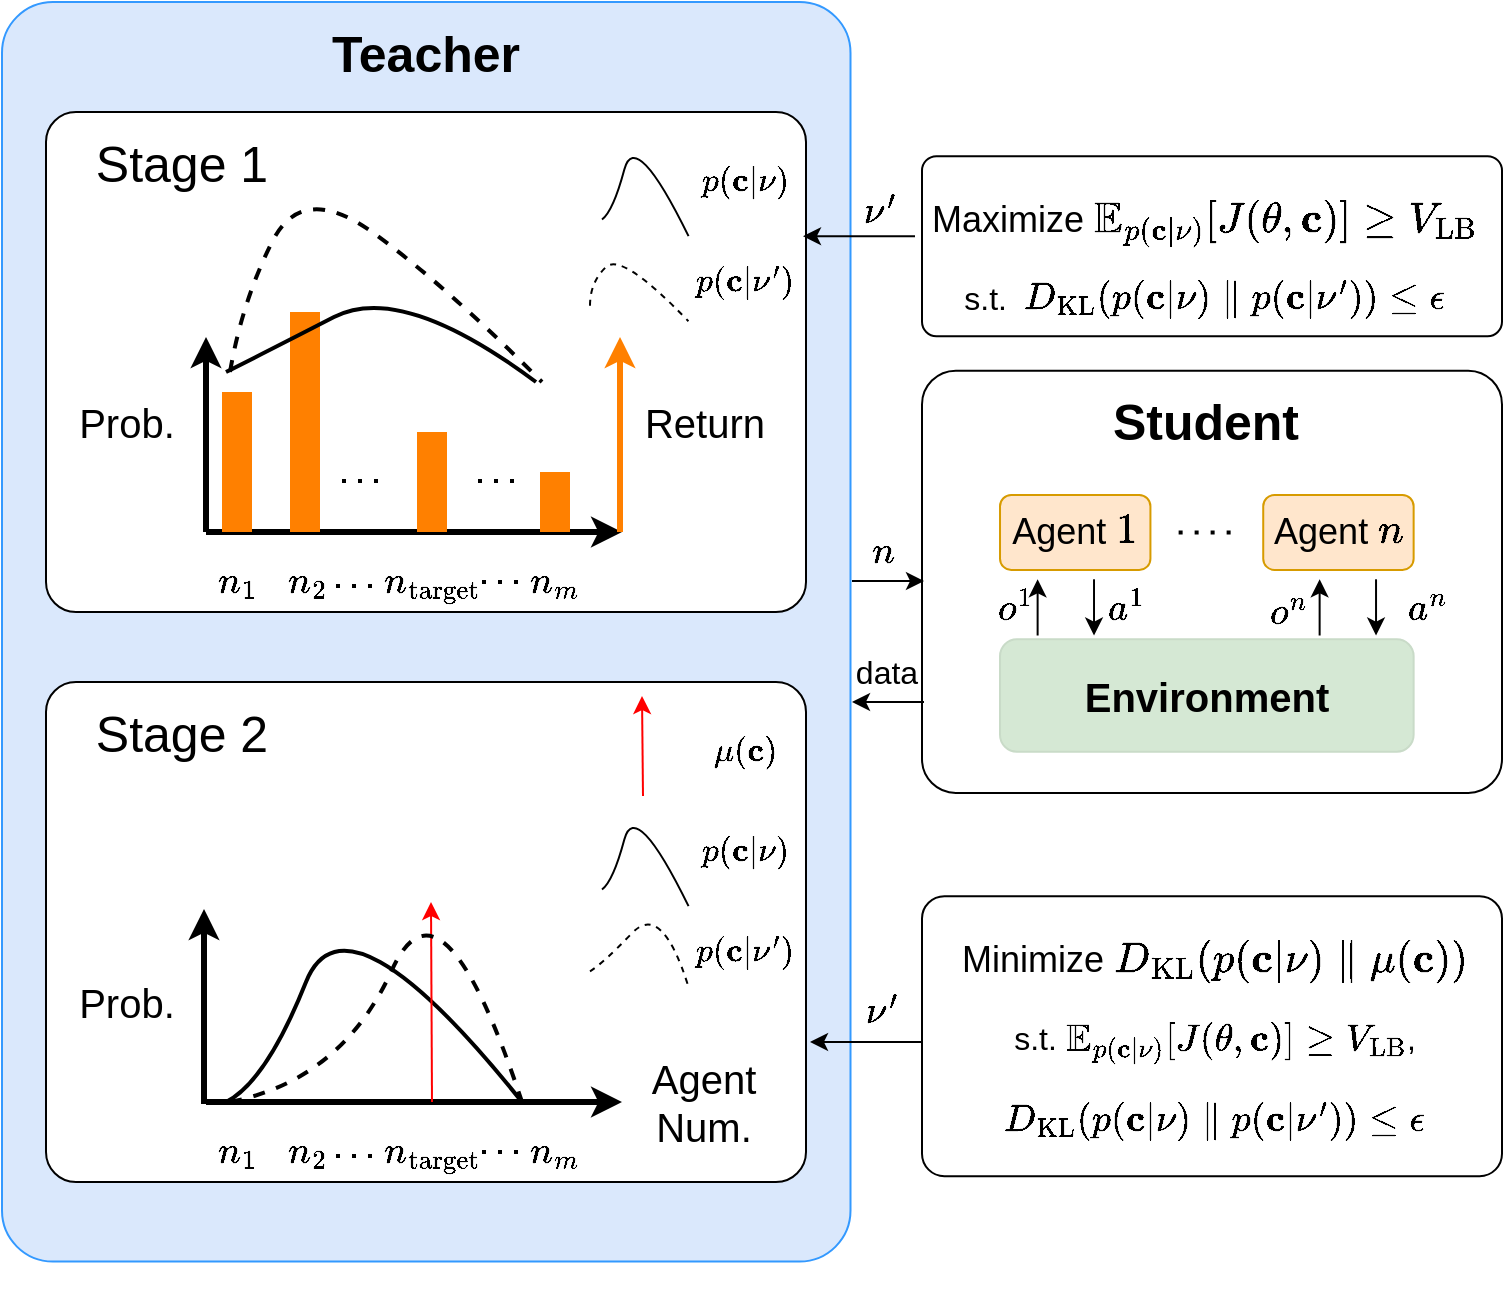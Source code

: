 <mxfile version="21.8.2" type="github">
  <diagram name="Page-1" id="kar6P6oC6d5QlNBPiNpO">
    <mxGraphModel dx="1364" dy="891" grid="1" gridSize="10" guides="1" tooltips="1" connect="1" arrows="1" fold="1" page="1" pageScale="1" pageWidth="850" pageHeight="1100" math="1" shadow="0">
      <root>
        <mxCell id="0" />
        <mxCell id="1" parent="0" />
        <mxCell id="6Ug6SZMf5je9f9ErkSTf-140" value="" style="rounded=1;whiteSpace=wrap;html=1;fillColor=#dae8fc;strokeColor=#3399FF;strokeWidth=1;arcSize=6;" vertex="1" parent="1">
          <mxGeometry x="10" y="30" width="424.25" height="629.75" as="geometry" />
        </mxCell>
        <mxCell id="6Ug6SZMf5je9f9ErkSTf-87" value="" style="rounded=1;whiteSpace=wrap;html=1;arcSize=8;" vertex="1" parent="1">
          <mxGeometry x="470" y="477.08" width="290" height="140" as="geometry" />
        </mxCell>
        <mxCell id="6Ug6SZMf5je9f9ErkSTf-1" value="" style="rounded=1;whiteSpace=wrap;html=1;strokeWidth=1;arcSize=6;" vertex="1" parent="1">
          <mxGeometry x="32" y="370" width="380" height="250" as="geometry" />
        </mxCell>
        <mxCell id="6Ug6SZMf5je9f9ErkSTf-3" value="&lt;font style=&quot;font-size: 20px;&quot;&gt;Prob.&lt;/font&gt;" style="text;html=1;strokeColor=none;fillColor=none;align=center;verticalAlign=middle;whiteSpace=wrap;rounded=0;fontStyle=0;fontSize=20;" vertex="1" parent="1">
          <mxGeometry x="40" y="510" width="65" height="40" as="geometry" />
        </mxCell>
        <mxCell id="6Ug6SZMf5je9f9ErkSTf-4" value="" style="endArrow=classic;html=1;rounded=0;strokeWidth=3;entryX=0;entryY=0.5;entryDx=0;entryDy=0;" edge="1" parent="1" target="6Ug6SZMf5je9f9ErkSTf-15">
          <mxGeometry width="50" height="50" relative="1" as="geometry">
            <mxPoint x="112" y="580" as="sourcePoint" />
            <mxPoint x="302" y="580" as="targetPoint" />
          </mxGeometry>
        </mxCell>
        <mxCell id="6Ug6SZMf5je9f9ErkSTf-5" value="\(n_1\)" style="text;html=1;strokeColor=none;fillColor=none;align=center;verticalAlign=middle;whiteSpace=wrap;rounded=0;fontSize=16;" vertex="1" parent="1">
          <mxGeometry x="110" y="590" width="35" height="30" as="geometry" />
        </mxCell>
        <mxCell id="6Ug6SZMf5je9f9ErkSTf-6" value="\(n_2\)" style="text;html=1;strokeColor=none;fillColor=none;align=center;verticalAlign=middle;whiteSpace=wrap;rounded=0;fontSize=16;" vertex="1" parent="1">
          <mxGeometry x="145" y="590" width="35" height="30" as="geometry" />
        </mxCell>
        <mxCell id="6Ug6SZMf5je9f9ErkSTf-7" value="\(n_m\)" style="text;html=1;strokeColor=none;fillColor=none;align=center;verticalAlign=middle;whiteSpace=wrap;rounded=0;fontSize=16;" vertex="1" parent="1">
          <mxGeometry x="269" y="590" width="35" height="30" as="geometry" />
        </mxCell>
        <mxCell id="6Ug6SZMf5je9f9ErkSTf-13" value="" style="curved=1;endArrow=none;html=1;rounded=0;endFill=0;strokeWidth=2;" edge="1" parent="1">
          <mxGeometry width="50" height="50" relative="1" as="geometry">
            <mxPoint x="122" y="580" as="sourcePoint" />
            <mxPoint x="270" y="580" as="targetPoint" />
            <Array as="points">
              <mxPoint x="142" y="570" />
              <mxPoint x="182" y="470" />
            </Array>
          </mxGeometry>
        </mxCell>
        <mxCell id="6Ug6SZMf5je9f9ErkSTf-15" value="&lt;font style=&quot;font-size: 20px;&quot;&gt;Agent Num.&lt;/font&gt;" style="text;html=1;strokeColor=none;fillColor=none;align=center;verticalAlign=middle;whiteSpace=wrap;rounded=0;fontStyle=0;fontSize=20;" vertex="1" parent="1">
          <mxGeometry x="320" y="560" width="82" height="40" as="geometry" />
        </mxCell>
        <mxCell id="6Ug6SZMf5je9f9ErkSTf-2" value="&lt;font style=&quot;font-size: 25px;&quot;&gt;Stage 2&lt;/font&gt;" style="text;html=1;strokeColor=none;fillColor=none;align=center;verticalAlign=middle;whiteSpace=wrap;rounded=0;fontStyle=0;fontSize=25;" vertex="1" parent="1">
          <mxGeometry x="50" y="370" width="100" height="50" as="geometry" />
        </mxCell>
        <mxCell id="6Ug6SZMf5je9f9ErkSTf-28" value="\(n\)" style="text;html=1;strokeColor=none;fillColor=none;align=center;verticalAlign=middle;whiteSpace=wrap;rounded=0;fontSize=16;" vertex="1" parent="1">
          <mxGeometry x="433" y="290" width="35" height="30" as="geometry" />
        </mxCell>
        <mxCell id="6Ug6SZMf5je9f9ErkSTf-56" value="\(n_{\text{target}}\)" style="text;html=1;strokeColor=none;fillColor=none;align=center;verticalAlign=middle;whiteSpace=wrap;rounded=0;fontSize=16;" vertex="1" parent="1">
          <mxGeometry x="207.5" y="590" width="35" height="30" as="geometry" />
        </mxCell>
        <mxCell id="6Ug6SZMf5je9f9ErkSTf-58" value="" style="endArrow=classic;html=1;rounded=0;strokeColor=#FF0000;" edge="1" parent="1">
          <mxGeometry width="50" height="50" relative="1" as="geometry">
            <mxPoint x="225" y="580" as="sourcePoint" />
            <mxPoint x="224.5" y="480" as="targetPoint" />
          </mxGeometry>
        </mxCell>
        <mxCell id="6Ug6SZMf5je9f9ErkSTf-59" value="" style="endArrow=none;dashed=1;html=1;dashPattern=1 3;strokeWidth=2;rounded=0;" edge="1" parent="1">
          <mxGeometry width="50" height="50" relative="1" as="geometry">
            <mxPoint x="177" y="607" as="sourcePoint" />
            <mxPoint x="198" y="607" as="targetPoint" />
          </mxGeometry>
        </mxCell>
        <mxCell id="6Ug6SZMf5je9f9ErkSTf-61" value="" style="endArrow=classic;html=1;rounded=0;strokeColor=#FF0000;" edge="1" parent="1">
          <mxGeometry width="50" height="50" relative="1" as="geometry">
            <mxPoint x="224.5" y="580" as="sourcePoint" />
            <mxPoint x="224.5" y="580" as="targetPoint" />
          </mxGeometry>
        </mxCell>
        <mxCell id="6Ug6SZMf5je9f9ErkSTf-64" value="" style="endArrow=classic;html=1;rounded=0;strokeColor=#FF0000;" edge="1" parent="1">
          <mxGeometry width="50" height="50" relative="1" as="geometry">
            <mxPoint x="330.5" y="427" as="sourcePoint" />
            <mxPoint x="330" y="377" as="targetPoint" />
          </mxGeometry>
        </mxCell>
        <mxCell id="6Ug6SZMf5je9f9ErkSTf-65" value="\(\mu(\mathbf{c})\)" style="text;html=1;strokeColor=none;fillColor=none;align=center;verticalAlign=middle;whiteSpace=wrap;rounded=0;fontSize=14;" vertex="1" parent="1">
          <mxGeometry x="352" y="390" width="60" height="30" as="geometry" />
        </mxCell>
        <mxCell id="6Ug6SZMf5je9f9ErkSTf-67" value="" style="endArrow=none;dashed=1;html=1;dashPattern=1 3;strokeWidth=2;rounded=0;" edge="1" parent="1">
          <mxGeometry width="50" height="50" relative="1" as="geometry">
            <mxPoint x="250" y="605" as="sourcePoint" />
            <mxPoint x="271" y="605" as="targetPoint" />
          </mxGeometry>
        </mxCell>
        <mxCell id="6Ug6SZMf5je9f9ErkSTf-69" value="" style="curved=1;endArrow=none;html=1;rounded=0;endFill=0;" edge="1" parent="1">
          <mxGeometry width="50" height="50" relative="1" as="geometry">
            <mxPoint x="309.996" y="473.753" as="sourcePoint" />
            <mxPoint x="353.27" y="482.087" as="targetPoint" />
            <Array as="points">
              <mxPoint x="315.58" y="469.587" />
              <mxPoint x="326.748" y="427.92" />
            </Array>
          </mxGeometry>
        </mxCell>
        <mxCell id="6Ug6SZMf5je9f9ErkSTf-74" value="\(p(\mathbf{c}| \mathbf{\nu})\)" style="text;html=1;strokeColor=none;fillColor=none;align=center;verticalAlign=middle;whiteSpace=wrap;rounded=0;fontSize=14;" vertex="1" parent="1">
          <mxGeometry x="352" y="440" width="60" height="30" as="geometry" />
        </mxCell>
        <mxCell id="6Ug6SZMf5je9f9ErkSTf-78" value="" style="group" vertex="1" connectable="0" parent="1">
          <mxGeometry x="474.75" y="470" width="282.5" height="72.08" as="geometry" />
        </mxCell>
        <mxCell id="6Ug6SZMf5je9f9ErkSTf-54" value="Minimize \(D_{\text{KL}}(&amp;nbsp; &amp;nbsp; &amp;nbsp; p(\mathbf{c}| \mathbf{\nu})\parallel\mu(\mathbf{c})&lt;br style=&quot;font-size: 18px;&quot;&gt;&amp;nbsp; &amp;nbsp; &amp;nbsp; )\)" style="rounded=1;whiteSpace=wrap;html=1;strokeWidth=1;arcSize=6;fillColor=none;fontSize=18;verticalAlign=top;strokeColor=none;" vertex="1" parent="6Ug6SZMf5je9f9ErkSTf-78">
          <mxGeometry y="22.08" width="282.5" height="50" as="geometry" />
        </mxCell>
        <mxCell id="6Ug6SZMf5je9f9ErkSTf-81" value="s.t. \(\mathbb{E}_{p(\mathbf{c}| \mathbf{\nu})}[J(\theta, \mathbf{c})]\geq V_{\text{LB}}\),&lt;br style=&quot;font-size: 16px;&quot;&gt;&lt;br style=&quot;font-size: 16px;&quot;&gt;\(D_{\text{KL}}(p(\mathbf{c}| \mathbf{\nu})\parallel p(\mathbf{c}| \mathbf{\nu}^{\prime}))\leq \epsilon\)" style="rounded=1;whiteSpace=wrap;html=1;strokeWidth=1;arcSize=6;fillColor=none;fontSize=16;verticalAlign=top;strokeColor=none;" vertex="1" parent="1">
          <mxGeometry x="474.75" y="532.08" width="282.5" height="100" as="geometry" />
        </mxCell>
        <mxCell id="6Ug6SZMf5je9f9ErkSTf-88" value="" style="curved=1;endArrow=none;html=1;rounded=0;endFill=0;dashed=1;strokeWidth=2;" edge="1" parent="1">
          <mxGeometry width="50" height="50" relative="1" as="geometry">
            <mxPoint x="124" y="580" as="sourcePoint" />
            <mxPoint x="270" y="580" as="targetPoint" />
            <Array as="points">
              <mxPoint x="180" y="568.96" />
              <mxPoint x="230" y="458.96" />
            </Array>
          </mxGeometry>
        </mxCell>
        <mxCell id="6Ug6SZMf5je9f9ErkSTf-89" value="" style="curved=1;endArrow=none;html=1;rounded=0;endFill=0;dashed=1;" edge="1" parent="1">
          <mxGeometry width="50" height="50" relative="1" as="geometry">
            <mxPoint x="304.001" y="514.653" as="sourcePoint" />
            <mxPoint x="353.207" y="522.345" as="targetPoint" />
            <Array as="points">
              <mxPoint x="310.35" y="510.807" />
              <mxPoint x="340" y="480" />
            </Array>
          </mxGeometry>
        </mxCell>
        <mxCell id="6Ug6SZMf5je9f9ErkSTf-93" value="\(p(\mathbf{c}| \mathbf{\nu&#39;})\)" style="text;html=1;strokeColor=none;fillColor=none;align=center;verticalAlign=middle;whiteSpace=wrap;rounded=0;fontSize=14;" vertex="1" parent="1">
          <mxGeometry x="352" y="490" width="60" height="30" as="geometry" />
        </mxCell>
        <mxCell id="6Ug6SZMf5je9f9ErkSTf-97" value="\(\nu&#39;\)" style="text;html=1;strokeColor=none;fillColor=none;align=center;verticalAlign=middle;whiteSpace=wrap;rounded=0;fontSize=16;" vertex="1" parent="1">
          <mxGeometry x="433" y="520" width="35" height="30" as="geometry" />
        </mxCell>
        <mxCell id="6Ug6SZMf5je9f9ErkSTf-98" style="edgeStyle=orthogonalEdgeStyle;rounded=0;orthogonalLoop=1;jettySize=auto;html=1;exitX=1.005;exitY=0.108;exitDx=0;exitDy=0;entryX=0;entryY=0.5;entryDx=0;entryDy=0;exitPerimeter=0;startArrow=classic;startFill=1;endArrow=none;endFill=0;" edge="1" parent="1">
          <mxGeometry relative="1" as="geometry">
            <mxPoint x="414" y="550" as="sourcePoint" />
            <mxPoint x="470" y="550" as="targetPoint" />
          </mxGeometry>
        </mxCell>
        <mxCell id="6Ug6SZMf5je9f9ErkSTf-99" value="" style="rounded=1;whiteSpace=wrap;html=1;strokeWidth=1;arcSize=6;" vertex="1" parent="1">
          <mxGeometry x="32" y="85" width="380" height="250" as="geometry" />
        </mxCell>
        <mxCell id="6Ug6SZMf5je9f9ErkSTf-100" value="&lt;font style=&quot;font-size: 20px;&quot;&gt;Prob.&lt;/font&gt;" style="text;html=1;strokeColor=none;fillColor=none;align=center;verticalAlign=middle;whiteSpace=wrap;rounded=0;fontStyle=0;fontSize=20;" vertex="1" parent="1">
          <mxGeometry x="40" y="220" width="65" height="40" as="geometry" />
        </mxCell>
        <mxCell id="6Ug6SZMf5je9f9ErkSTf-101" value="" style="endArrow=classic;html=1;rounded=0;strokeWidth=3;entryX=0;entryY=0.5;entryDx=0;entryDy=0;" edge="1" parent="1">
          <mxGeometry width="50" height="50" relative="1" as="geometry">
            <mxPoint x="112" y="295" as="sourcePoint" />
            <mxPoint x="320" y="295" as="targetPoint" />
          </mxGeometry>
        </mxCell>
        <mxCell id="6Ug6SZMf5je9f9ErkSTf-102" value="\(n_1\)" style="text;html=1;strokeColor=none;fillColor=none;align=center;verticalAlign=middle;whiteSpace=wrap;rounded=0;fontSize=16;" vertex="1" parent="1">
          <mxGeometry x="110" y="305" width="35" height="30" as="geometry" />
        </mxCell>
        <mxCell id="6Ug6SZMf5je9f9ErkSTf-103" value="\(n_2\)" style="text;html=1;strokeColor=none;fillColor=none;align=center;verticalAlign=middle;whiteSpace=wrap;rounded=0;fontSize=16;" vertex="1" parent="1">
          <mxGeometry x="145" y="305" width="35" height="30" as="geometry" />
        </mxCell>
        <mxCell id="6Ug6SZMf5je9f9ErkSTf-104" value="\(n_m\)" style="text;html=1;strokeColor=none;fillColor=none;align=center;verticalAlign=middle;whiteSpace=wrap;rounded=0;fontSize=16;" vertex="1" parent="1">
          <mxGeometry x="269" y="305" width="35" height="30" as="geometry" />
        </mxCell>
        <mxCell id="6Ug6SZMf5je9f9ErkSTf-105" value="" style="rounded=0;whiteSpace=wrap;html=1;fillColor=#FF8000;strokeColor=none;" vertex="1" parent="1">
          <mxGeometry x="120" y="225" width="15" height="70" as="geometry" />
        </mxCell>
        <mxCell id="6Ug6SZMf5je9f9ErkSTf-106" value="" style="rounded=0;whiteSpace=wrap;html=1;fillColor=#FF8000;strokeColor=none;" vertex="1" parent="1">
          <mxGeometry x="154" y="185" width="15" height="110" as="geometry" />
        </mxCell>
        <mxCell id="6Ug6SZMf5je9f9ErkSTf-107" value="" style="rounded=0;whiteSpace=wrap;html=1;fillColor=#FF8000;strokeColor=none;" vertex="1" parent="1">
          <mxGeometry x="279" y="265" width="15" height="30" as="geometry" />
        </mxCell>
        <mxCell id="6Ug6SZMf5je9f9ErkSTf-108" value="" style="curved=1;endArrow=none;html=1;rounded=0;endFill=0;strokeWidth=2;" edge="1" parent="1">
          <mxGeometry width="50" height="50" relative="1" as="geometry">
            <mxPoint x="122" y="215" as="sourcePoint" />
            <mxPoint x="277" y="220" as="targetPoint" />
            <Array as="points">
              <mxPoint x="142" y="205" />
              <mxPoint x="210" y="170" />
            </Array>
          </mxGeometry>
        </mxCell>
        <mxCell id="6Ug6SZMf5je9f9ErkSTf-110" value="&lt;font style=&quot;font-size: 25px;&quot;&gt;Stage 1&lt;/font&gt;" style="text;html=1;strokeColor=none;fillColor=none;align=center;verticalAlign=middle;whiteSpace=wrap;rounded=0;fontStyle=0;fontSize=25;" vertex="1" parent="1">
          <mxGeometry x="50" y="85" width="100" height="50" as="geometry" />
        </mxCell>
        <mxCell id="6Ug6SZMf5je9f9ErkSTf-111" value="\(n_{\text{target}}\)" style="text;html=1;strokeColor=none;fillColor=none;align=center;verticalAlign=middle;whiteSpace=wrap;rounded=0;fontSize=16;" vertex="1" parent="1">
          <mxGeometry x="207.5" y="305" width="35" height="30" as="geometry" />
        </mxCell>
        <mxCell id="6Ug6SZMf5je9f9ErkSTf-113" value="" style="endArrow=none;dashed=1;html=1;dashPattern=1 3;strokeWidth=2;rounded=0;" edge="1" parent="1">
          <mxGeometry width="50" height="50" relative="1" as="geometry">
            <mxPoint x="177" y="322" as="sourcePoint" />
            <mxPoint x="198" y="322" as="targetPoint" />
          </mxGeometry>
        </mxCell>
        <mxCell id="6Ug6SZMf5je9f9ErkSTf-114" value="" style="endArrow=classic;html=1;rounded=0;strokeColor=#FF0000;" edge="1" parent="1" target="6Ug6SZMf5je9f9ErkSTf-115">
          <mxGeometry width="50" height="50" relative="1" as="geometry">
            <mxPoint x="224.5" y="295" as="sourcePoint" />
            <mxPoint x="224.5" y="195" as="targetPoint" />
          </mxGeometry>
        </mxCell>
        <mxCell id="6Ug6SZMf5je9f9ErkSTf-115" value="" style="rounded=0;whiteSpace=wrap;html=1;fillColor=#FF8000;strokeColor=none;" vertex="1" parent="1">
          <mxGeometry x="217.5" y="245" width="15" height="50" as="geometry" />
        </mxCell>
        <mxCell id="6Ug6SZMf5je9f9ErkSTf-116" value="" style="endArrow=none;dashed=1;html=1;dashPattern=1 3;strokeWidth=2;rounded=0;" edge="1" parent="1">
          <mxGeometry width="50" height="50" relative="1" as="geometry">
            <mxPoint x="180" y="269.5" as="sourcePoint" />
            <mxPoint x="201" y="269.5" as="targetPoint" />
          </mxGeometry>
        </mxCell>
        <mxCell id="6Ug6SZMf5je9f9ErkSTf-119" value="" style="endArrow=none;dashed=1;html=1;dashPattern=1 3;strokeWidth=2;rounded=0;" edge="1" parent="1">
          <mxGeometry width="50" height="50" relative="1" as="geometry">
            <mxPoint x="250" y="320" as="sourcePoint" />
            <mxPoint x="271" y="320" as="targetPoint" />
          </mxGeometry>
        </mxCell>
        <mxCell id="6Ug6SZMf5je9f9ErkSTf-120" value="" style="endArrow=none;dashed=1;html=1;dashPattern=1 3;strokeWidth=2;rounded=0;" edge="1" parent="1">
          <mxGeometry width="50" height="50" relative="1" as="geometry">
            <mxPoint x="248" y="269.5" as="sourcePoint" />
            <mxPoint x="269" y="269.5" as="targetPoint" />
          </mxGeometry>
        </mxCell>
        <mxCell id="6Ug6SZMf5je9f9ErkSTf-121" value="" style="curved=1;endArrow=none;html=1;rounded=0;endFill=0;" edge="1" parent="1">
          <mxGeometry width="50" height="50" relative="1" as="geometry">
            <mxPoint x="309.996" y="138.753" as="sourcePoint" />
            <mxPoint x="353.27" y="147.087" as="targetPoint" />
            <Array as="points">
              <mxPoint x="315.58" y="134.587" />
              <mxPoint x="326.748" y="92.92" />
            </Array>
          </mxGeometry>
        </mxCell>
        <mxCell id="6Ug6SZMf5je9f9ErkSTf-122" value="\(p(\mathbf{c}| \mathbf{\nu})\)" style="text;html=1;strokeColor=none;fillColor=none;align=center;verticalAlign=middle;whiteSpace=wrap;rounded=0;fontSize=14;" vertex="1" parent="1">
          <mxGeometry x="352" y="105" width="60" height="30" as="geometry" />
        </mxCell>
        <mxCell id="6Ug6SZMf5je9f9ErkSTf-123" value="" style="curved=1;endArrow=none;html=1;rounded=0;endFill=0;dashed=1;strokeWidth=2;" edge="1" parent="1">
          <mxGeometry width="50" height="50" relative="1" as="geometry">
            <mxPoint x="124" y="215" as="sourcePoint" />
            <mxPoint x="280" y="220" as="targetPoint" />
            <Array as="points">
              <mxPoint x="130" y="180" />
              <mxPoint x="160" y="120" />
              <mxPoint x="230" y="170" />
            </Array>
          </mxGeometry>
        </mxCell>
        <mxCell id="6Ug6SZMf5je9f9ErkSTf-124" value="" style="curved=1;endArrow=none;html=1;rounded=0;endFill=0;dashed=1;" edge="1" parent="1">
          <mxGeometry width="50" height="50" relative="1" as="geometry">
            <mxPoint x="304.001" y="181.923" as="sourcePoint" />
            <mxPoint x="353.207" y="189.615" as="targetPoint" />
            <Array as="points">
              <mxPoint x="304" y="170" />
              <mxPoint x="320" y="155" />
            </Array>
          </mxGeometry>
        </mxCell>
        <mxCell id="6Ug6SZMf5je9f9ErkSTf-125" value="\(p(\mathbf{c}| \mathbf{\nu&#39;})\)" style="text;html=1;strokeColor=none;fillColor=none;align=center;verticalAlign=middle;whiteSpace=wrap;rounded=0;fontSize=14;" vertex="1" parent="1">
          <mxGeometry x="352" y="155" width="60" height="30" as="geometry" />
        </mxCell>
        <mxCell id="6Ug6SZMf5je9f9ErkSTf-126" value="&lt;font style=&quot;font-size: 20px;&quot;&gt;Return&lt;/font&gt;" style="text;html=1;strokeColor=none;fillColor=none;align=center;verticalAlign=middle;whiteSpace=wrap;rounded=0;fontStyle=0;fontSize=20;" vertex="1" parent="1">
          <mxGeometry x="328.5" y="220" width="65" height="40" as="geometry" />
        </mxCell>
        <mxCell id="6Ug6SZMf5je9f9ErkSTf-127" value="" style="endArrow=classic;html=1;rounded=0;strokeWidth=3;strokeColor=#FF8000;" edge="1" parent="1">
          <mxGeometry width="50" height="50" relative="1" as="geometry">
            <mxPoint x="319" y="295" as="sourcePoint" />
            <mxPoint x="319" y="197.5" as="targetPoint" />
          </mxGeometry>
        </mxCell>
        <mxCell id="6Ug6SZMf5je9f9ErkSTf-128" value="" style="endArrow=classic;html=1;rounded=0;strokeWidth=3;strokeColor=#000000;" edge="1" parent="1">
          <mxGeometry width="50" height="50" relative="1" as="geometry">
            <mxPoint x="112" y="295" as="sourcePoint" />
            <mxPoint x="112" y="197.5" as="targetPoint" />
          </mxGeometry>
        </mxCell>
        <mxCell id="6Ug6SZMf5je9f9ErkSTf-129" value="" style="rounded=1;whiteSpace=wrap;html=1;arcSize=8;" vertex="1" parent="1">
          <mxGeometry x="470" y="107.08" width="290" height="90" as="geometry" />
        </mxCell>
        <mxCell id="6Ug6SZMf5je9f9ErkSTf-130" value="" style="group" vertex="1" connectable="0" parent="1">
          <mxGeometry x="470" y="100.0" width="282.5" height="72.08" as="geometry" />
        </mxCell>
        <mxCell id="6Ug6SZMf5je9f9ErkSTf-131" value="Maximize \(\mathbb{E}_{p(\mathbf{c}| \mathbf{\nu})}[J(\theta, \mathbf{c})]\geq V_{\text{LB}}\)" style="rounded=1;whiteSpace=wrap;html=1;strokeWidth=1;arcSize=6;fillColor=none;fontSize=18;verticalAlign=top;strokeColor=none;" vertex="1" parent="6Ug6SZMf5je9f9ErkSTf-130">
          <mxGeometry y="22.08" width="282.5" height="50" as="geometry" />
        </mxCell>
        <mxCell id="6Ug6SZMf5je9f9ErkSTf-132" value="s.t.&amp;nbsp; \(D_{\text{KL}}(p(\mathbf{c}| \mathbf{\nu})\parallel p(\mathbf{c}| \mathbf{\nu}^{\prime}))\leq \epsilon\)" style="rounded=1;whiteSpace=wrap;html=1;strokeWidth=1;arcSize=6;fillColor=none;fontSize=16;verticalAlign=top;strokeColor=none;" vertex="1" parent="1">
          <mxGeometry x="470" y="162.08" width="282.5" height="45" as="geometry" />
        </mxCell>
        <mxCell id="6Ug6SZMf5je9f9ErkSTf-133" value="\(\nu&#39;\)" style="text;html=1;strokeColor=none;fillColor=none;align=center;verticalAlign=middle;whiteSpace=wrap;rounded=0;fontSize=16;" vertex="1" parent="1">
          <mxGeometry x="432" y="120.0" width="35" height="30" as="geometry" />
        </mxCell>
        <mxCell id="6Ug6SZMf5je9f9ErkSTf-134" style="edgeStyle=orthogonalEdgeStyle;rounded=0;orthogonalLoop=1;jettySize=auto;html=1;exitX=1.005;exitY=0.108;exitDx=0;exitDy=0;entryX=0;entryY=0.5;entryDx=0;entryDy=0;exitPerimeter=0;startArrow=classic;startFill=1;endArrow=none;endFill=0;" edge="1" parent="1">
          <mxGeometry relative="1" as="geometry">
            <mxPoint x="410.5" y="147.08" as="sourcePoint" />
            <mxPoint x="466.5" y="147.08" as="targetPoint" />
          </mxGeometry>
        </mxCell>
        <mxCell id="6Ug6SZMf5je9f9ErkSTf-138" value="" style="endArrow=classic;html=1;rounded=0;strokeWidth=3;strokeColor=#000000;" edge="1" parent="1">
          <mxGeometry width="50" height="50" relative="1" as="geometry">
            <mxPoint x="111" y="581" as="sourcePoint" />
            <mxPoint x="111" y="483.5" as="targetPoint" />
          </mxGeometry>
        </mxCell>
        <mxCell id="6Ug6SZMf5je9f9ErkSTf-141" value="&lt;font style=&quot;font-size: 25px;&quot;&gt;Teacher&lt;/font&gt;" style="text;html=1;strokeColor=none;fillColor=none;align=center;verticalAlign=middle;whiteSpace=wrap;rounded=0;fontStyle=1;fontSize=25;" vertex="1" parent="1">
          <mxGeometry x="172" y="30" width="100" height="50" as="geometry" />
        </mxCell>
        <mxCell id="6Ug6SZMf5je9f9ErkSTf-146" value="" style="group" vertex="1" connectable="0" parent="1">
          <mxGeometry x="470" y="264.32" width="290" height="161.12" as="geometry" />
        </mxCell>
        <mxCell id="6Ug6SZMf5je9f9ErkSTf-145" value="" style="rounded=1;whiteSpace=wrap;html=1;arcSize=8;" vertex="1" parent="6Ug6SZMf5je9f9ErkSTf-146">
          <mxGeometry y="-50" width="290" height="211.12" as="geometry" />
        </mxCell>
        <mxCell id="6Ug6SZMf5je9f9ErkSTf-19" value="" style="endArrow=none;dashed=1;html=1;dashPattern=1 3;strokeWidth=2;rounded=0;" edge="1" parent="6Ug6SZMf5je9f9ErkSTf-146">
          <mxGeometry width="50" height="50" relative="1" as="geometry">
            <mxPoint x="128.314" y="30.913" as="sourcePoint" />
            <mxPoint x="156.515" y="30.913" as="targetPoint" />
          </mxGeometry>
        </mxCell>
        <mxCell id="6Ug6SZMf5je9f9ErkSTf-20" value="&lt;font style=&quot;font-size: 18px;&quot;&gt;Agent \(1\)&lt;/font&gt;" style="rounded=1;whiteSpace=wrap;html=1;fillColor=#ffe6cc;strokeColor=#d79b00;" vertex="1" parent="6Ug6SZMf5je9f9ErkSTf-146">
          <mxGeometry x="39.011" y="12.178" width="75.203" height="37.47" as="geometry" />
        </mxCell>
        <mxCell id="6Ug6SZMf5je9f9ErkSTf-21" value="&lt;font style=&quot;font-size: 18px;&quot;&gt;Agent \(n\)&lt;/font&gt;" style="rounded=1;whiteSpace=wrap;html=1;fillColor=#ffe6cc;strokeColor=#d79b00;" vertex="1" parent="6Ug6SZMf5je9f9ErkSTf-146">
          <mxGeometry x="170.616" y="12.178" width="75.203" height="37.47" as="geometry" />
        </mxCell>
        <mxCell id="6Ug6SZMf5je9f9ErkSTf-22" value="&lt;font style=&quot;font-size: 20px;&quot;&gt;Environment&lt;/font&gt;" style="rounded=1;whiteSpace=wrap;html=1;fillColor=#D5E8D4;strokeColor=#C9DBC8;strokeWidth=1;fontStyle=1" vertex="1" parent="6Ug6SZMf5je9f9ErkSTf-146">
          <mxGeometry x="39.011" y="84.307" width="206.807" height="56.205" as="geometry" />
        </mxCell>
        <mxCell id="6Ug6SZMf5je9f9ErkSTf-35" value="" style="endArrow=classic;html=1;rounded=0;" edge="1" parent="6Ug6SZMf5je9f9ErkSTf-146">
          <mxGeometry width="50" height="50" relative="1" as="geometry">
            <mxPoint x="57.812" y="82.433" as="sourcePoint" />
            <mxPoint x="57.812" y="54.331" as="targetPoint" />
          </mxGeometry>
        </mxCell>
        <mxCell id="6Ug6SZMf5je9f9ErkSTf-36" value="" style="endArrow=none;html=1;rounded=0;endFill=0;startArrow=classic;startFill=1;" edge="1" parent="6Ug6SZMf5je9f9ErkSTf-146">
          <mxGeometry width="50" height="50" relative="1" as="geometry">
            <mxPoint x="86.013" y="82.433" as="sourcePoint" />
            <mxPoint x="86.013" y="54.331" as="targetPoint" />
          </mxGeometry>
        </mxCell>
        <mxCell id="6Ug6SZMf5je9f9ErkSTf-37" value="" style="endArrow=classic;html=1;rounded=0;" edge="1" parent="6Ug6SZMf5je9f9ErkSTf-146">
          <mxGeometry width="50" height="50" relative="1" as="geometry">
            <mxPoint x="198.817" y="82.433" as="sourcePoint" />
            <mxPoint x="198.817" y="54.331" as="targetPoint" />
          </mxGeometry>
        </mxCell>
        <mxCell id="6Ug6SZMf5je9f9ErkSTf-38" value="" style="endArrow=none;html=1;rounded=0;endFill=0;startArrow=classic;startFill=1;" edge="1" parent="6Ug6SZMf5je9f9ErkSTf-146">
          <mxGeometry width="50" height="50" relative="1" as="geometry">
            <mxPoint x="227.018" y="82.433" as="sourcePoint" />
            <mxPoint x="227.018" y="54.331" as="targetPoint" />
          </mxGeometry>
        </mxCell>
        <mxCell id="6Ug6SZMf5je9f9ErkSTf-39" value="\(o^1\)" style="text;html=1;strokeColor=none;fillColor=none;align=center;verticalAlign=middle;whiteSpace=wrap;rounded=0;fontSize=16;" vertex="1" parent="6Ug6SZMf5je9f9ErkSTf-146">
          <mxGeometry x="29.611" y="54.331" width="32.901" height="28.102" as="geometry" />
        </mxCell>
        <mxCell id="6Ug6SZMf5je9f9ErkSTf-40" value="\(o^n\)" style="text;html=1;strokeColor=none;fillColor=none;align=center;verticalAlign=middle;whiteSpace=wrap;rounded=0;fontSize=16;" vertex="1" parent="6Ug6SZMf5je9f9ErkSTf-146">
          <mxGeometry x="166.856" y="56.205" width="32.901" height="28.102" as="geometry" />
        </mxCell>
        <mxCell id="6Ug6SZMf5je9f9ErkSTf-41" value="\(a^1\)" style="text;html=1;strokeColor=none;fillColor=none;align=center;verticalAlign=middle;whiteSpace=wrap;rounded=0;fontSize=16;" vertex="1" parent="6Ug6SZMf5je9f9ErkSTf-146">
          <mxGeometry x="86.013" y="54.331" width="32.901" height="28.102" as="geometry" />
        </mxCell>
        <mxCell id="6Ug6SZMf5je9f9ErkSTf-42" value="\(a^n\)" style="text;html=1;strokeColor=none;fillColor=none;align=center;verticalAlign=middle;whiteSpace=wrap;rounded=0;fontSize=16;" vertex="1" parent="6Ug6SZMf5je9f9ErkSTf-146">
          <mxGeometry x="236.418" y="54.331" width="32.901" height="28.102" as="geometry" />
        </mxCell>
        <mxCell id="6Ug6SZMf5je9f9ErkSTf-152" value="&lt;font style=&quot;font-size: 25px;&quot;&gt;Student&lt;/font&gt;" style="text;html=1;strokeColor=none;fillColor=none;align=center;verticalAlign=middle;whiteSpace=wrap;rounded=0;fontStyle=1;fontSize=25;" vertex="1" parent="6Ug6SZMf5je9f9ErkSTf-146">
          <mxGeometry x="92.41" y="-50" width="100" height="50" as="geometry" />
        </mxCell>
        <mxCell id="6Ug6SZMf5je9f9ErkSTf-149" style="edgeStyle=orthogonalEdgeStyle;rounded=0;orthogonalLoop=1;jettySize=auto;html=1;exitX=1;exitY=0.5;exitDx=0;exitDy=0;entryX=0;entryY=0.5;entryDx=0;entryDy=0;" edge="1" parent="1">
          <mxGeometry relative="1" as="geometry">
            <mxPoint x="435" y="319.5" as="sourcePoint" />
            <mxPoint x="471" y="319.5" as="targetPoint" />
          </mxGeometry>
        </mxCell>
        <mxCell id="6Ug6SZMf5je9f9ErkSTf-150" style="edgeStyle=orthogonalEdgeStyle;rounded=0;orthogonalLoop=1;jettySize=auto;html=1;exitX=1;exitY=0.5;exitDx=0;exitDy=0;entryX=0;entryY=0.5;entryDx=0;entryDy=0;endArrow=none;endFill=0;startArrow=classic;startFill=1;" edge="1" parent="1">
          <mxGeometry relative="1" as="geometry">
            <mxPoint x="435" y="380" as="sourcePoint" />
            <mxPoint x="471" y="380" as="targetPoint" />
          </mxGeometry>
        </mxCell>
        <mxCell id="6Ug6SZMf5je9f9ErkSTf-151" value="data" style="text;html=1;strokeColor=none;fillColor=none;align=center;verticalAlign=middle;whiteSpace=wrap;rounded=0;fontSize=16;" vertex="1" parent="1">
          <mxGeometry x="435" y="350" width="35" height="30" as="geometry" />
        </mxCell>
      </root>
    </mxGraphModel>
  </diagram>
</mxfile>
